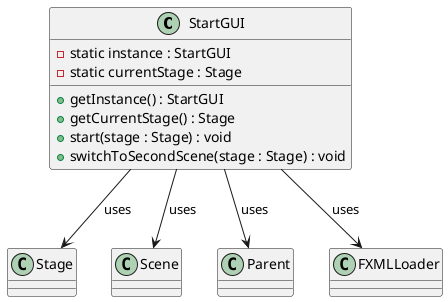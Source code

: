 @startuml
class StartGUI {
  -static instance : StartGUI
  -static currentStage : Stage

  +getInstance() : StartGUI
  +getCurrentStage() : Stage
  +start(stage : Stage) : void
  +switchToSecondScene(stage : Stage) : void
}

' Classes
class Stage
class Scene
class Parent
class FXMLLoader


' Dependencies
StartGUI --> Stage : uses
StartGUI --> Scene : uses
StartGUI --> Parent : uses
StartGUI --> FXMLLoader : uses
@enduml
